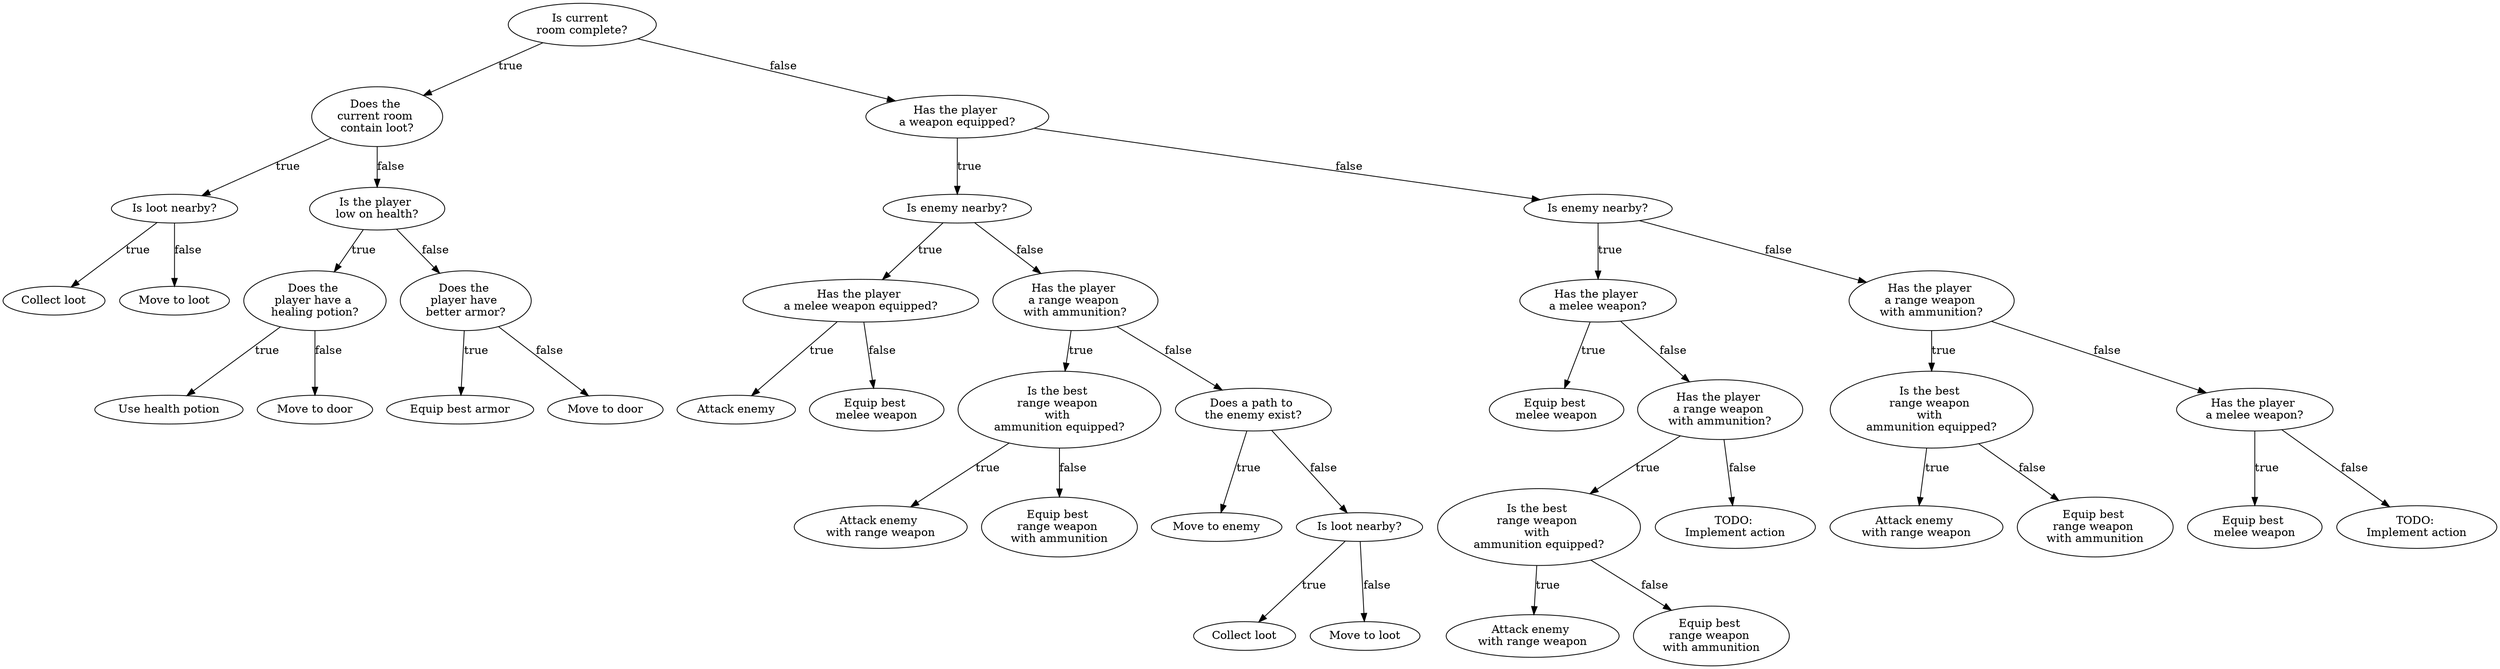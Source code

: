 digraph DecisionTree {
  node0 [label="Is current 
room complete?"];
  node1 [label="Does the 
current room 
contain loot?"];
  node2 [label="Is loot nearby?"];
  node3 [label="Collect loot"];
  node2 -> node3 [label="true"];
  node4 [label="Move to loot"];
  node2 -> node4 [label="false"];
  node1 -> node2 [label="true"];
  node5 [label="Is the player 
low on health?"];
  node6 [label="Does the 
player have a 
healing potion?"];
  node7 [label="Use health potion"];
  node6 -> node7 [label="true"];
  node8 [label="Move to door"];
  node6 -> node8 [label="false"];
  node5 -> node6 [label="true"];
  node9 [label="Does the 
player have 
better armor?"];
  node10 [label="Equip best armor"];
  node9 -> node10 [label="true"];
  node11 [label="Move to door"];
  node9 -> node11 [label="false"];
  node5 -> node9 [label="false"];
  node1 -> node5 [label="false"];
  node0 -> node1 [label="true"];
  node12 [label="Has the player 
a weapon equipped?"];
  node13 [label="Is enemy nearby?"];
  node14 [label="Has the player 
a melee weapon equipped?"];
  node15 [label="Attack enemy"];
  node14 -> node15 [label="true"];
  node16 [label="Equip best 
melee weapon"];
  node14 -> node16 [label="false"];
  node13 -> node14 [label="true"];
  node17 [label="Has the player 
a range weapon 
with ammunition?"];
  node18 [label="Is the best 
range weapon 
with 
ammunition equipped?"];
  node19 [label="Attack enemy 
with range weapon"];
  node18 -> node19 [label="true"];
  node20 [label="Equip best 
range weapon 
with ammunition"];
  node18 -> node20 [label="false"];
  node17 -> node18 [label="true"];
  node21 [label="Does a path to 
the enemy exist?"];
  node22 [label="Move to enemy"];
  node21 -> node22 [label="true"];
  node23 [label="Is loot nearby?"];
  node24 [label="Collect loot"];
  node23 -> node24 [label="true"];
  node25 [label="Move to loot"];
  node23 -> node25 [label="false"];
  node21 -> node23 [label="false"];
  node17 -> node21 [label="false"];
  node13 -> node17 [label="false"];
  node12 -> node13 [label="true"];
  node26 [label="Is enemy nearby?"];
  node27 [label="Has the player 
a melee weapon?"];
  node28 [label="Equip best 
melee weapon"];
  node27 -> node28 [label="true"];
  node29 [label="Has the player 
a range weapon 
with ammunition?"];
  node30 [label="Is the best 
range weapon 
with 
ammunition equipped?"];
  node31 [label="Attack enemy 
with range weapon"];
  node30 -> node31 [label="true"];
  node32 [label="Equip best 
range weapon 
with ammunition"];
  node30 -> node32 [label="false"];
  node29 -> node30 [label="true"];
  node33 [label="TODO: 
Implement action"];
  node29 -> node33 [label="false"];
  node27 -> node29 [label="false"];
  node26 -> node27 [label="true"];
  node34 [label="Has the player 
a range weapon 
with ammunition?"];
  node35 [label="Is the best 
range weapon 
with 
ammunition equipped?"];
  node36 [label="Attack enemy 
with range weapon"];
  node35 -> node36 [label="true"];
  node37 [label="Equip best 
range weapon 
with ammunition"];
  node35 -> node37 [label="false"];
  node34 -> node35 [label="true"];
  node38 [label="Has the player 
a melee weapon?"];
  node39 [label="Equip best 
melee weapon"];
  node38 -> node39 [label="true"];
  node40 [label="TODO: 
Implement action"];
  node38 -> node40 [label="false"];
  node34 -> node38 [label="false"];
  node26 -> node34 [label="false"];
  node12 -> node26 [label="false"];
  node0 -> node12 [label="false"];
}
